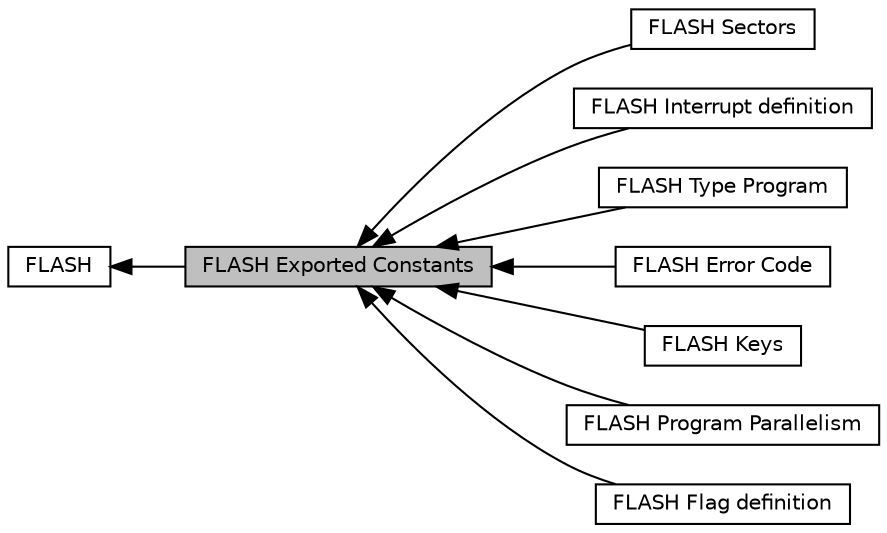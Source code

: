 digraph "FLASH Exported Constants"
{
  edge [fontname="Helvetica",fontsize="10",labelfontname="Helvetica",labelfontsize="10"];
  node [fontname="Helvetica",fontsize="10",shape=record];
  rankdir=LR;
  Node8 [label="FLASH Sectors",height=0.2,width=0.4,color="black", fillcolor="white", style="filled",URL="$group___f_l_a_s_h___sectors.html"];
  Node5 [label="FLASH Interrupt definition",height=0.2,width=0.4,color="black", fillcolor="white", style="filled",URL="$group___f_l_a_s_h___interrupt__definition.html",tooltip="FLASH Interrupt definition. "];
  Node3 [label="FLASH Type Program",height=0.2,width=0.4,color="black", fillcolor="white", style="filled",URL="$group___f_l_a_s_h___type___program.html"];
  Node2 [label="FLASH Error Code",height=0.2,width=0.4,color="black", fillcolor="white", style="filled",URL="$group___f_l_a_s_h___error___code.html",tooltip="FLASH Error Code. "];
  Node7 [label="FLASH Keys",height=0.2,width=0.4,color="black", fillcolor="white", style="filled",URL="$group___f_l_a_s_h___keys.html"];
  Node6 [label="FLASH Program Parallelism",height=0.2,width=0.4,color="black", fillcolor="white", style="filled",URL="$group___f_l_a_s_h___program___parallelism.html"];
  Node0 [label="FLASH Exported Constants",height=0.2,width=0.4,color="black", fillcolor="grey75", style="filled", fontcolor="black"];
  Node4 [label="FLASH Flag definition",height=0.2,width=0.4,color="black", fillcolor="white", style="filled",URL="$group___f_l_a_s_h___flag__definition.html",tooltip="Flag definition. "];
  Node1 [label="FLASH",height=0.2,width=0.4,color="black", fillcolor="white", style="filled",URL="$group___f_l_a_s_h.html",tooltip="FLASH HAL module driver. "];
  Node1->Node0 [shape=plaintext, dir="back", style="solid"];
  Node0->Node2 [shape=plaintext, dir="back", style="solid"];
  Node0->Node3 [shape=plaintext, dir="back", style="solid"];
  Node0->Node4 [shape=plaintext, dir="back", style="solid"];
  Node0->Node5 [shape=plaintext, dir="back", style="solid"];
  Node0->Node6 [shape=plaintext, dir="back", style="solid"];
  Node0->Node7 [shape=plaintext, dir="back", style="solid"];
  Node0->Node8 [shape=plaintext, dir="back", style="solid"];
}
